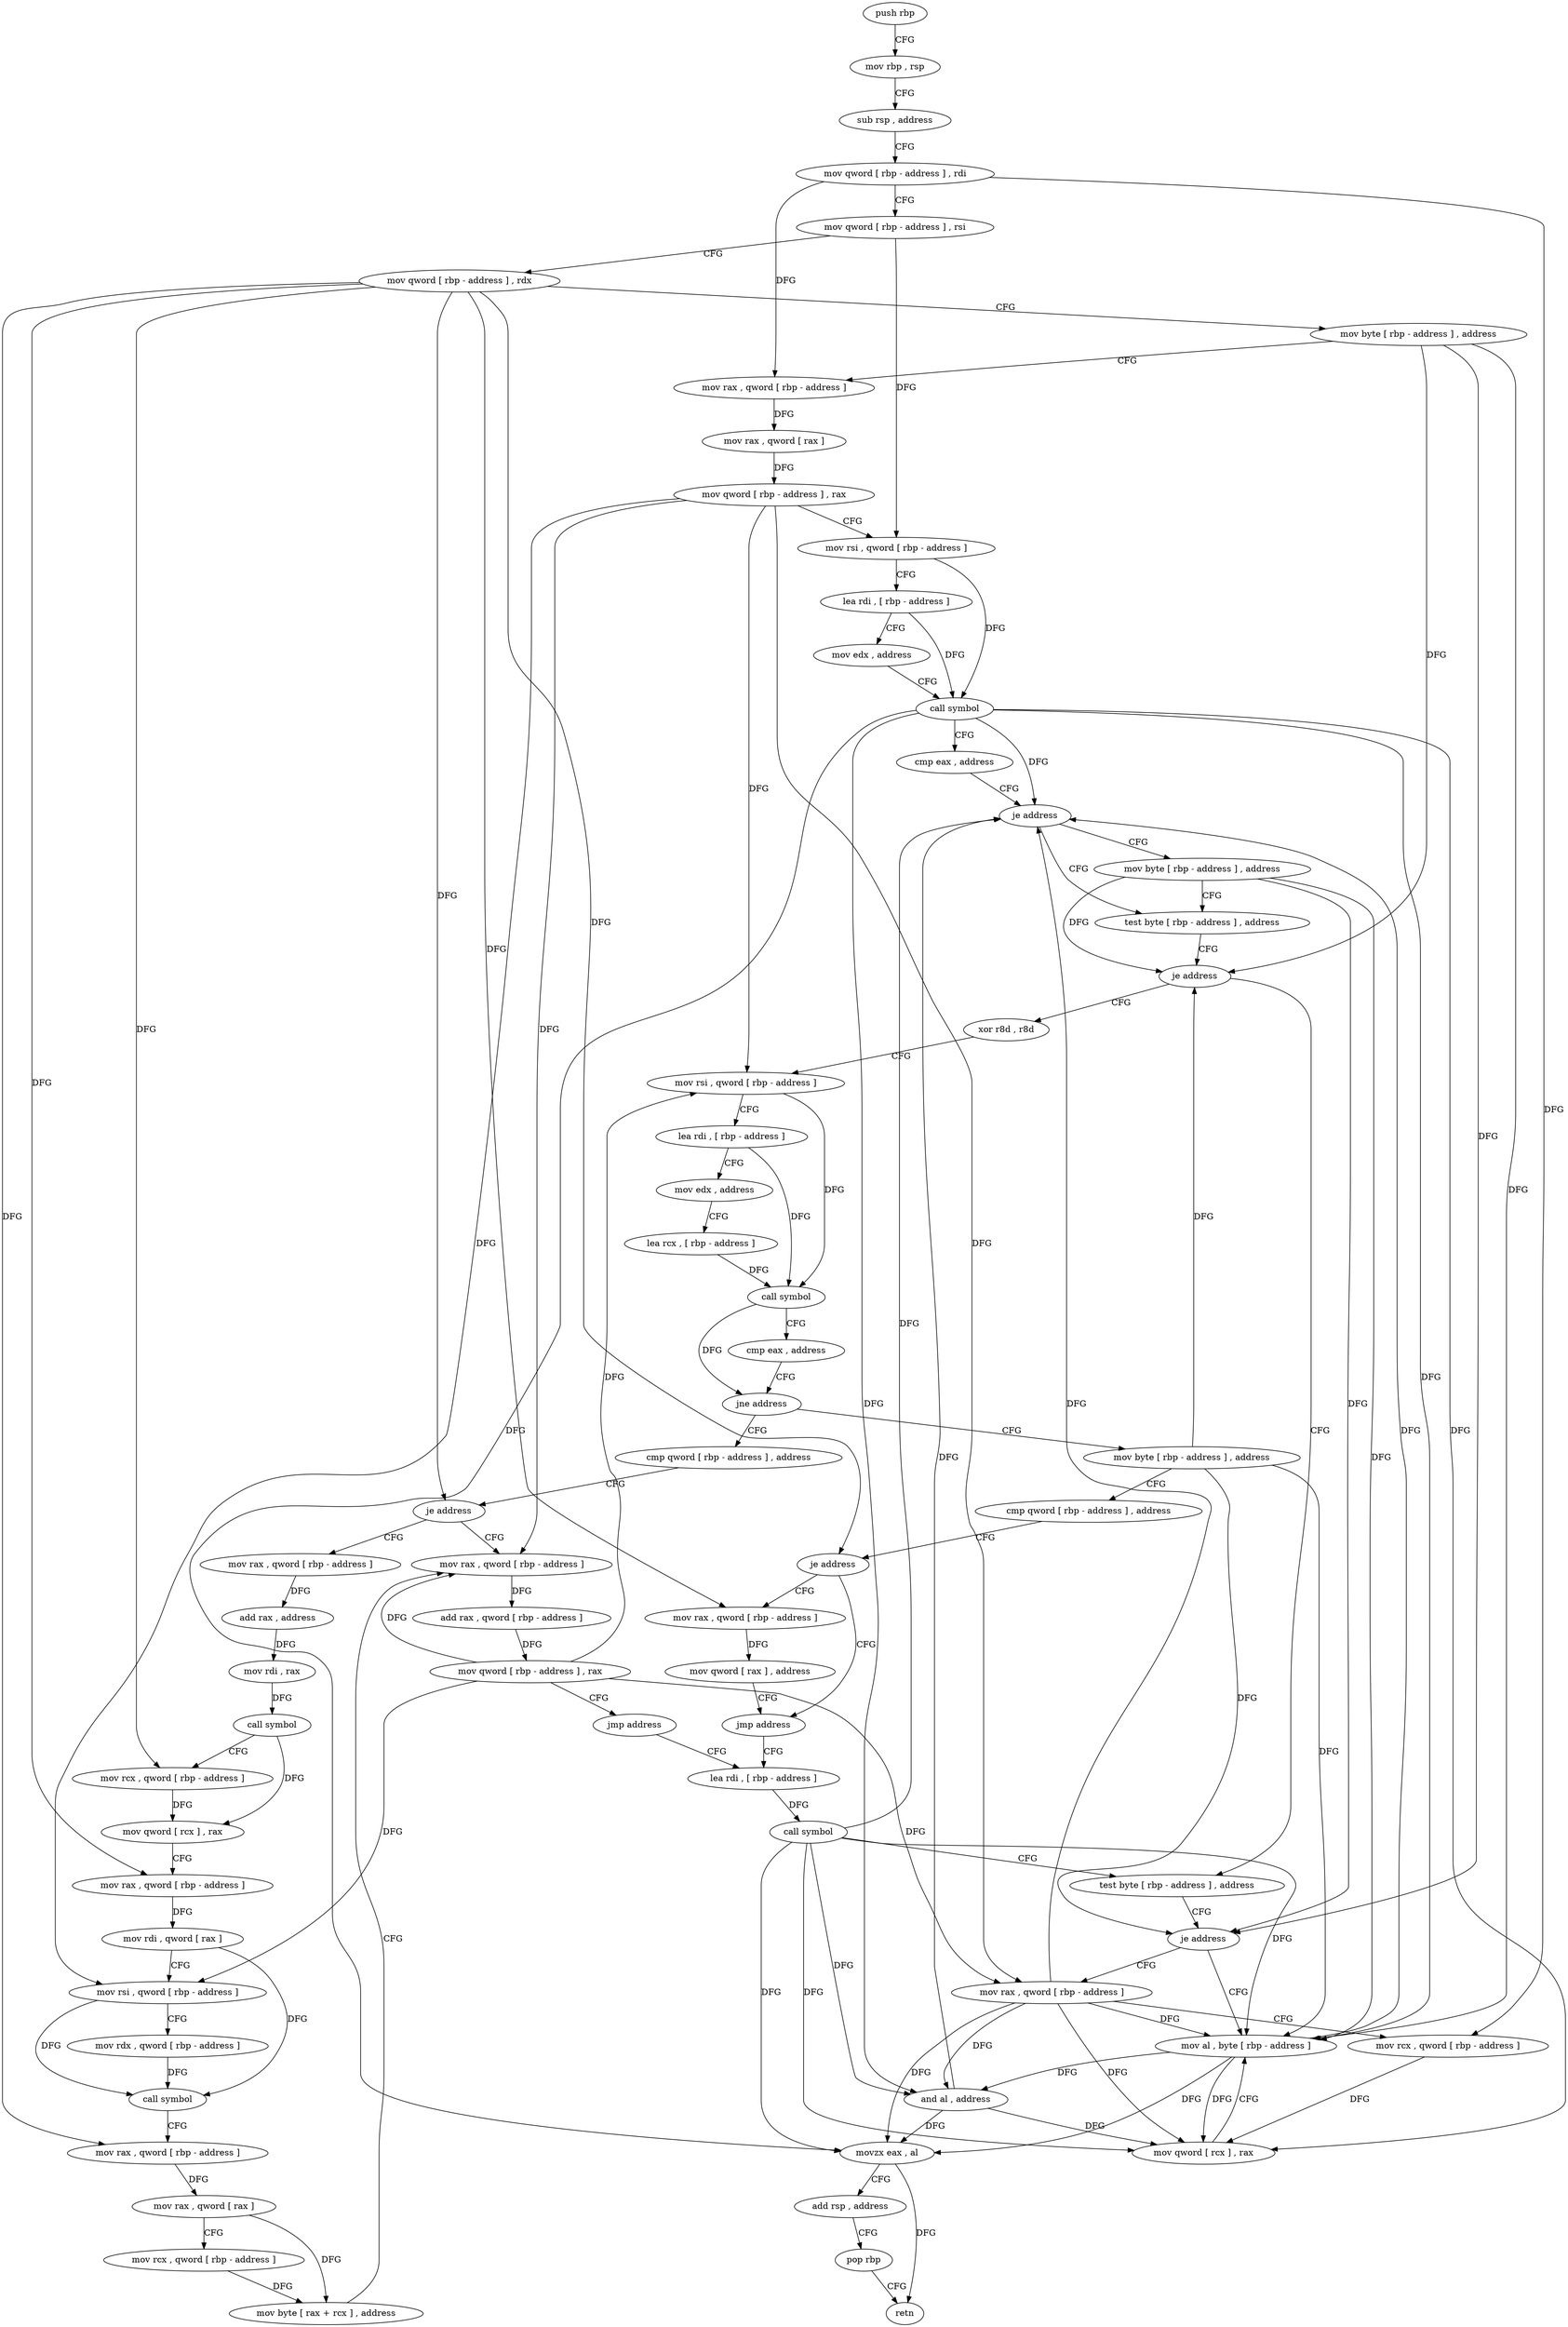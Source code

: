 digraph "func" {
"80752" [label = "push rbp" ]
"80753" [label = "mov rbp , rsp" ]
"80756" [label = "sub rsp , address" ]
"80763" [label = "mov qword [ rbp - address ] , rdi" ]
"80767" [label = "mov qword [ rbp - address ] , rsi" ]
"80771" [label = "mov qword [ rbp - address ] , rdx" ]
"80775" [label = "mov byte [ rbp - address ] , address" ]
"80779" [label = "mov rax , qword [ rbp - address ]" ]
"80783" [label = "mov rax , qword [ rax ]" ]
"80786" [label = "mov qword [ rbp - address ] , rax" ]
"80790" [label = "mov rsi , qword [ rbp - address ]" ]
"80794" [label = "lea rdi , [ rbp - address ]" ]
"80798" [label = "mov edx , address" ]
"80803" [label = "call symbol" ]
"80808" [label = "cmp eax , address" ]
"80811" [label = "je address" ]
"80821" [label = "test byte [ rbp - address ] , address" ]
"80817" [label = "mov byte [ rbp - address ] , address" ]
"80825" [label = "je address" ]
"80993" [label = "test byte [ rbp - address ] , address" ]
"80831" [label = "xor r8d , r8d" ]
"80997" [label = "je address" ]
"81014" [label = "mov al , byte [ rbp - address ]" ]
"81003" [label = "mov rax , qword [ rbp - address ]" ]
"80834" [label = "mov rsi , qword [ rbp - address ]" ]
"80838" [label = "lea rdi , [ rbp - address ]" ]
"80842" [label = "mov edx , address" ]
"80847" [label = "lea rcx , [ rbp - address ]" ]
"80851" [label = "call symbol" ]
"80856" [label = "cmp eax , address" ]
"80859" [label = "jne address" ]
"80953" [label = "mov byte [ rbp - address ] , address" ]
"80865" [label = "cmp qword [ rbp - address ] , address" ]
"81017" [label = "and al , address" ]
"81019" [label = "movzx eax , al" ]
"81022" [label = "add rsp , address" ]
"81029" [label = "pop rbp" ]
"81030" [label = "retn" ]
"81007" [label = "mov rcx , qword [ rbp - address ]" ]
"81011" [label = "mov qword [ rcx ] , rax" ]
"80957" [label = "cmp qword [ rbp - address ] , address" ]
"80962" [label = "je address" ]
"80979" [label = "jmp address" ]
"80968" [label = "mov rax , qword [ rbp - address ]" ]
"80870" [label = "je address" ]
"80936" [label = "mov rax , qword [ rbp - address ]" ]
"80876" [label = "mov rax , qword [ rbp - address ]" ]
"80984" [label = "lea rdi , [ rbp - address ]" ]
"80972" [label = "mov qword [ rax ] , address" ]
"80940" [label = "add rax , qword [ rbp - address ]" ]
"80944" [label = "mov qword [ rbp - address ] , rax" ]
"80948" [label = "jmp address" ]
"80880" [label = "add rax , address" ]
"80886" [label = "mov rdi , rax" ]
"80889" [label = "call symbol" ]
"80894" [label = "mov rcx , qword [ rbp - address ]" ]
"80898" [label = "mov qword [ rcx ] , rax" ]
"80901" [label = "mov rax , qword [ rbp - address ]" ]
"80905" [label = "mov rdi , qword [ rax ]" ]
"80908" [label = "mov rsi , qword [ rbp - address ]" ]
"80912" [label = "mov rdx , qword [ rbp - address ]" ]
"80916" [label = "call symbol" ]
"80921" [label = "mov rax , qword [ rbp - address ]" ]
"80925" [label = "mov rax , qword [ rax ]" ]
"80928" [label = "mov rcx , qword [ rbp - address ]" ]
"80932" [label = "mov byte [ rax + rcx ] , address" ]
"80988" [label = "call symbol" ]
"80752" -> "80753" [ label = "CFG" ]
"80753" -> "80756" [ label = "CFG" ]
"80756" -> "80763" [ label = "CFG" ]
"80763" -> "80767" [ label = "CFG" ]
"80763" -> "80779" [ label = "DFG" ]
"80763" -> "81007" [ label = "DFG" ]
"80767" -> "80771" [ label = "CFG" ]
"80767" -> "80790" [ label = "DFG" ]
"80771" -> "80775" [ label = "CFG" ]
"80771" -> "80962" [ label = "DFG" ]
"80771" -> "80870" [ label = "DFG" ]
"80771" -> "80968" [ label = "DFG" ]
"80771" -> "80894" [ label = "DFG" ]
"80771" -> "80901" [ label = "DFG" ]
"80771" -> "80921" [ label = "DFG" ]
"80775" -> "80779" [ label = "CFG" ]
"80775" -> "80825" [ label = "DFG" ]
"80775" -> "80997" [ label = "DFG" ]
"80775" -> "81014" [ label = "DFG" ]
"80779" -> "80783" [ label = "DFG" ]
"80783" -> "80786" [ label = "DFG" ]
"80786" -> "80790" [ label = "CFG" ]
"80786" -> "80834" [ label = "DFG" ]
"80786" -> "81003" [ label = "DFG" ]
"80786" -> "80936" [ label = "DFG" ]
"80786" -> "80908" [ label = "DFG" ]
"80790" -> "80794" [ label = "CFG" ]
"80790" -> "80803" [ label = "DFG" ]
"80794" -> "80798" [ label = "CFG" ]
"80794" -> "80803" [ label = "DFG" ]
"80798" -> "80803" [ label = "CFG" ]
"80803" -> "80808" [ label = "CFG" ]
"80803" -> "80811" [ label = "DFG" ]
"80803" -> "81014" [ label = "DFG" ]
"80803" -> "81017" [ label = "DFG" ]
"80803" -> "81019" [ label = "DFG" ]
"80803" -> "81011" [ label = "DFG" ]
"80808" -> "80811" [ label = "CFG" ]
"80811" -> "80821" [ label = "CFG" ]
"80811" -> "80817" [ label = "CFG" ]
"80821" -> "80825" [ label = "CFG" ]
"80817" -> "80821" [ label = "CFG" ]
"80817" -> "80825" [ label = "DFG" ]
"80817" -> "80997" [ label = "DFG" ]
"80817" -> "81014" [ label = "DFG" ]
"80825" -> "80993" [ label = "CFG" ]
"80825" -> "80831" [ label = "CFG" ]
"80993" -> "80997" [ label = "CFG" ]
"80831" -> "80834" [ label = "CFG" ]
"80997" -> "81014" [ label = "CFG" ]
"80997" -> "81003" [ label = "CFG" ]
"81014" -> "81017" [ label = "DFG" ]
"81014" -> "80811" [ label = "DFG" ]
"81014" -> "81019" [ label = "DFG" ]
"81014" -> "81011" [ label = "DFG" ]
"81003" -> "81007" [ label = "CFG" ]
"81003" -> "80811" [ label = "DFG" ]
"81003" -> "81017" [ label = "DFG" ]
"81003" -> "81019" [ label = "DFG" ]
"81003" -> "81014" [ label = "DFG" ]
"81003" -> "81011" [ label = "DFG" ]
"80834" -> "80838" [ label = "CFG" ]
"80834" -> "80851" [ label = "DFG" ]
"80838" -> "80842" [ label = "CFG" ]
"80838" -> "80851" [ label = "DFG" ]
"80842" -> "80847" [ label = "CFG" ]
"80847" -> "80851" [ label = "DFG" ]
"80851" -> "80856" [ label = "CFG" ]
"80851" -> "80859" [ label = "DFG" ]
"80856" -> "80859" [ label = "CFG" ]
"80859" -> "80953" [ label = "CFG" ]
"80859" -> "80865" [ label = "CFG" ]
"80953" -> "80957" [ label = "CFG" ]
"80953" -> "80825" [ label = "DFG" ]
"80953" -> "80997" [ label = "DFG" ]
"80953" -> "81014" [ label = "DFG" ]
"80865" -> "80870" [ label = "CFG" ]
"81017" -> "81019" [ label = "DFG" ]
"81017" -> "80811" [ label = "DFG" ]
"81017" -> "81011" [ label = "DFG" ]
"81019" -> "81022" [ label = "CFG" ]
"81019" -> "81030" [ label = "DFG" ]
"81022" -> "81029" [ label = "CFG" ]
"81029" -> "81030" [ label = "CFG" ]
"81007" -> "81011" [ label = "DFG" ]
"81011" -> "81014" [ label = "CFG" ]
"80957" -> "80962" [ label = "CFG" ]
"80962" -> "80979" [ label = "CFG" ]
"80962" -> "80968" [ label = "CFG" ]
"80979" -> "80984" [ label = "CFG" ]
"80968" -> "80972" [ label = "DFG" ]
"80870" -> "80936" [ label = "CFG" ]
"80870" -> "80876" [ label = "CFG" ]
"80936" -> "80940" [ label = "DFG" ]
"80876" -> "80880" [ label = "DFG" ]
"80984" -> "80988" [ label = "DFG" ]
"80972" -> "80979" [ label = "CFG" ]
"80940" -> "80944" [ label = "DFG" ]
"80944" -> "80948" [ label = "CFG" ]
"80944" -> "80834" [ label = "DFG" ]
"80944" -> "81003" [ label = "DFG" ]
"80944" -> "80936" [ label = "DFG" ]
"80944" -> "80908" [ label = "DFG" ]
"80948" -> "80984" [ label = "CFG" ]
"80880" -> "80886" [ label = "DFG" ]
"80886" -> "80889" [ label = "DFG" ]
"80889" -> "80894" [ label = "CFG" ]
"80889" -> "80898" [ label = "DFG" ]
"80894" -> "80898" [ label = "DFG" ]
"80898" -> "80901" [ label = "CFG" ]
"80901" -> "80905" [ label = "DFG" ]
"80905" -> "80908" [ label = "CFG" ]
"80905" -> "80916" [ label = "DFG" ]
"80908" -> "80912" [ label = "CFG" ]
"80908" -> "80916" [ label = "DFG" ]
"80912" -> "80916" [ label = "DFG" ]
"80916" -> "80921" [ label = "CFG" ]
"80921" -> "80925" [ label = "DFG" ]
"80925" -> "80928" [ label = "CFG" ]
"80925" -> "80932" [ label = "DFG" ]
"80928" -> "80932" [ label = "DFG" ]
"80932" -> "80936" [ label = "CFG" ]
"80988" -> "80993" [ label = "CFG" ]
"80988" -> "80811" [ label = "DFG" ]
"80988" -> "81017" [ label = "DFG" ]
"80988" -> "81019" [ label = "DFG" ]
"80988" -> "81011" [ label = "DFG" ]
"80988" -> "81014" [ label = "DFG" ]
}

